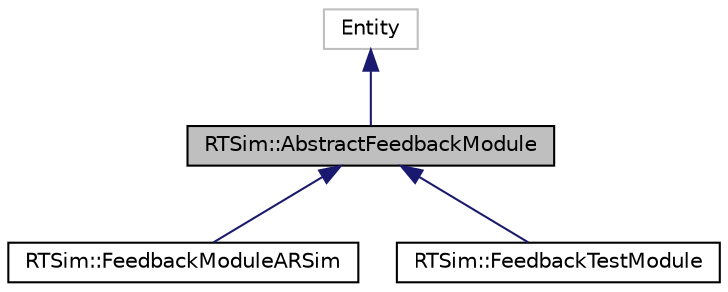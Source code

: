 digraph "RTSim::AbstractFeedbackModule"
{
  edge [fontname="Helvetica",fontsize="10",labelfontname="Helvetica",labelfontsize="10"];
  node [fontname="Helvetica",fontsize="10",shape=record];
  Node1 [label="RTSim::AbstractFeedbackModule",height=0.2,width=0.4,color="black", fillcolor="grey75", style="filled", fontcolor="black"];
  Node2 -> Node1 [dir="back",color="midnightblue",fontsize="10",style="solid",fontname="Helvetica"];
  Node2 [label="Entity",height=0.2,width=0.4,color="grey75", fillcolor="white", style="filled"];
  Node1 -> Node3 [dir="back",color="midnightblue",fontsize="10",style="solid",fontname="Helvetica"];
  Node3 [label="RTSim::FeedbackModuleARSim",height=0.2,width=0.4,color="black", fillcolor="white", style="filled",URL="$d8/dbd/classRTSim_1_1FeedbackModuleARSim.html"];
  Node1 -> Node4 [dir="back",color="midnightblue",fontsize="10",style="solid",fontname="Helvetica"];
  Node4 [label="RTSim::FeedbackTestModule",height=0.2,width=0.4,color="black", fillcolor="white", style="filled",URL="$d1/d43/classRTSim_1_1FeedbackTestModule.html"];
}
